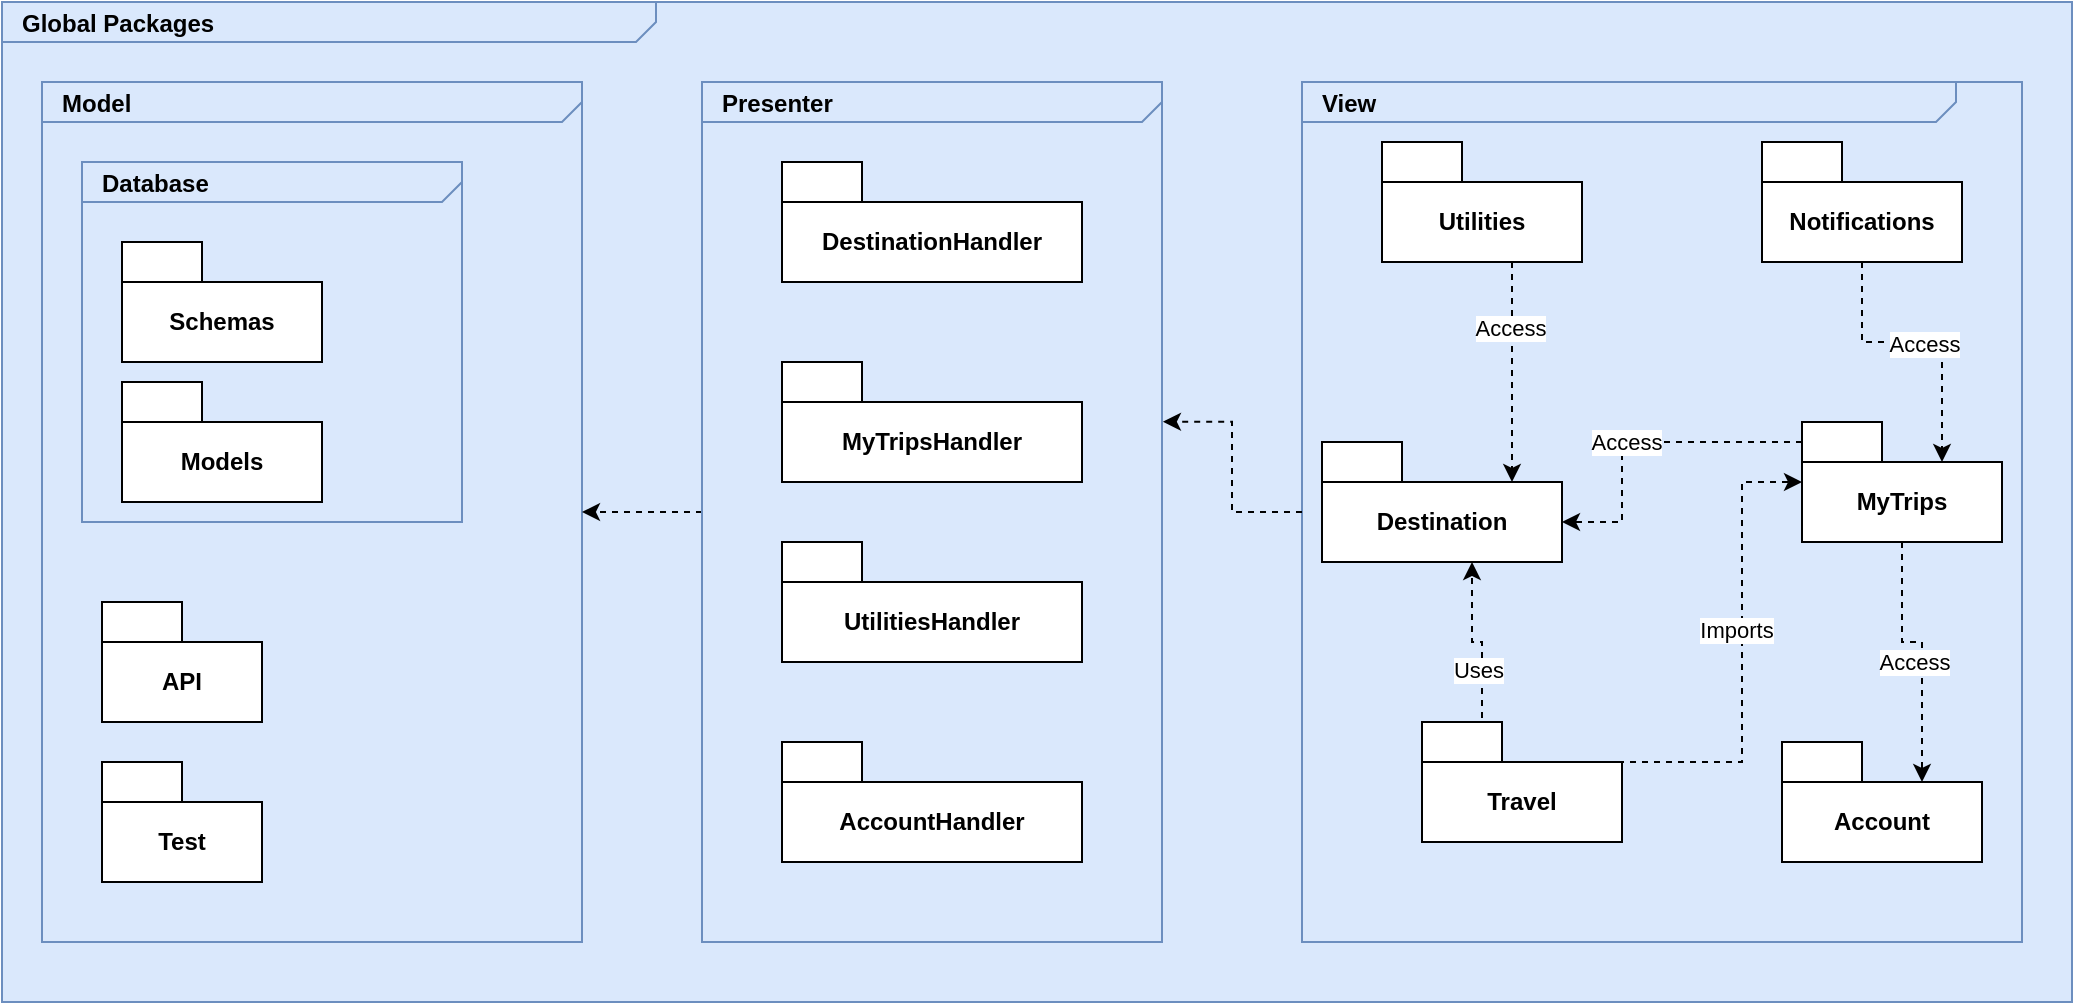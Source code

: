 <mxfile version="26.0.14">
  <diagram name="Page-1" id="929967ad-93f9-6ef4-fab6-5d389245f69c">
    <mxGraphModel dx="1122" dy="752" grid="1" gridSize="10" guides="1" tooltips="1" connect="1" arrows="1" fold="1" page="1" pageScale="1.5" pageWidth="1169" pageHeight="826" background="none" math="0" shadow="0">
      <root>
        <mxCell id="0" style=";html=1;" />
        <mxCell id="1" style=";html=1;" parent="0" />
        <mxCell id="1672d66443f91eb5-1" value="&lt;p style=&quot;margin: 0px ; margin-top: 4px ; margin-left: 10px ; text-align: left&quot;&gt;&lt;b&gt;Global Packages&lt;/b&gt;&lt;/p&gt;" style="html=1;strokeWidth=1;shape=mxgraph.sysml.package;html=1;overflow=fill;whiteSpace=wrap;fillColor=#dae8fc;fontSize=12;align=center;labelX=327.64;strokeColor=#6c8ebf;" parent="1" vertex="1">
          <mxGeometry x="50" y="320" width="1035" height="500" as="geometry" />
        </mxCell>
        <mxCell id="a-KvQM7AsemI5AxW7bN--2" value="&lt;p style=&quot;margin: 0px ; margin-top: 4px ; margin-left: 10px ; text-align: left&quot;&gt;&lt;b&gt;View&lt;/b&gt;&lt;/p&gt;" style="html=1;strokeWidth=1;shape=mxgraph.sysml.package;html=1;overflow=fill;whiteSpace=wrap;fillColor=#dae8fc;fontSize=12;align=center;labelX=327.64;strokeColor=#6c8ebf;" parent="1" vertex="1">
          <mxGeometry x="700" y="360" width="360" height="430" as="geometry" />
        </mxCell>
        <mxCell id="rpGsWSdBKoxRbKyVbrdc-1" value="Destination" style="shape=folder;fontStyle=1;tabWidth=40;tabHeight=20;tabPosition=left;html=1;boundedLbl=1;whiteSpace=wrap;" parent="1" vertex="1">
          <mxGeometry x="710" y="540" width="120" height="60" as="geometry" />
        </mxCell>
        <mxCell id="BwXxmNjcSqASfWeSy7sL-2" style="edgeStyle=orthogonalEdgeStyle;shape=connector;rounded=0;orthogonalLoop=1;jettySize=auto;html=1;dashed=1;strokeColor=default;align=center;verticalAlign=middle;fontFamily=Helvetica;fontSize=11;fontColor=default;labelBackgroundColor=default;endArrow=classic;exitX=0;exitY=0;exitDx=100;exitDy=40;exitPerimeter=0;" parent="1" source="rpGsWSdBKoxRbKyVbrdc-2" target="BwXxmNjcSqASfWeSy7sL-1" edge="1">
          <mxGeometry relative="1" as="geometry">
            <Array as="points">
              <mxPoint x="860" y="700" />
              <mxPoint x="920" y="700" />
              <mxPoint x="920" y="560" />
            </Array>
          </mxGeometry>
        </mxCell>
        <mxCell id="BwXxmNjcSqASfWeSy7sL-3" value="Imports" style="edgeLabel;html=1;align=center;verticalAlign=middle;resizable=0;points=[];fontFamily=Helvetica;fontSize=11;fontColor=default;labelBackgroundColor=default;" parent="BwXxmNjcSqASfWeSy7sL-2" vertex="1" connectable="0">
          <mxGeometry x="0.167" y="3" relative="1" as="geometry">
            <mxPoint as="offset" />
          </mxGeometry>
        </mxCell>
        <mxCell id="BwXxmNjcSqASfWeSy7sL-4" style="edgeStyle=orthogonalEdgeStyle;shape=connector;rounded=0;orthogonalLoop=1;jettySize=auto;html=1;dashed=1;strokeColor=default;align=center;verticalAlign=middle;fontFamily=Helvetica;fontSize=11;fontColor=default;labelBackgroundColor=default;endArrow=classic;exitX=0.3;exitY=0.167;exitDx=0;exitDy=0;exitPerimeter=0;" parent="1" source="rpGsWSdBKoxRbKyVbrdc-2" target="rpGsWSdBKoxRbKyVbrdc-1" edge="1">
          <mxGeometry relative="1" as="geometry">
            <Array as="points">
              <mxPoint x="790" y="640" />
              <mxPoint x="785" y="640" />
            </Array>
          </mxGeometry>
        </mxCell>
        <mxCell id="BwXxmNjcSqASfWeSy7sL-5" value="Uses" style="edgeLabel;html=1;align=center;verticalAlign=middle;resizable=0;points=[];fontFamily=Helvetica;fontSize=11;fontColor=default;labelBackgroundColor=default;" parent="BwXxmNjcSqASfWeSy7sL-4" vertex="1" connectable="0">
          <mxGeometry x="-0.236" y="2" relative="1" as="geometry">
            <mxPoint as="offset" />
          </mxGeometry>
        </mxCell>
        <mxCell id="rpGsWSdBKoxRbKyVbrdc-2" value="Travel" style="shape=folder;fontStyle=1;tabWidth=40;tabHeight=20;tabPosition=left;html=1;boundedLbl=1;whiteSpace=wrap;" parent="1" vertex="1">
          <mxGeometry x="760" y="680" width="100" height="60" as="geometry" />
        </mxCell>
        <mxCell id="EJcxHQBxFqTIvE_ae0N2-4" style="edgeStyle=orthogonalEdgeStyle;shape=connector;rounded=0;orthogonalLoop=1;jettySize=auto;html=1;dashed=1;strokeColor=default;align=center;verticalAlign=middle;fontFamily=Helvetica;fontSize=11;fontColor=default;labelBackgroundColor=default;endArrow=classic;entryX=0;entryY=0;entryDx=70;entryDy=20;entryPerimeter=0;" parent="1" source="BwXxmNjcSqASfWeSy7sL-1" target="a-KvQM7AsemI5AxW7bN--21" edge="1">
          <mxGeometry relative="1" as="geometry" />
        </mxCell>
        <mxCell id="EJcxHQBxFqTIvE_ae0N2-5" value="Access" style="edgeLabel;html=1;align=center;verticalAlign=middle;resizable=0;points=[];fontFamily=Helvetica;fontSize=11;fontColor=default;labelBackgroundColor=default;" parent="EJcxHQBxFqTIvE_ae0N2-4" vertex="1" connectable="0">
          <mxGeometry x="0.076" y="-4" relative="1" as="geometry">
            <mxPoint as="offset" />
          </mxGeometry>
        </mxCell>
        <mxCell id="EJcxHQBxFqTIvE_ae0N2-6" style="edgeStyle=orthogonalEdgeStyle;shape=connector;rounded=0;orthogonalLoop=1;jettySize=auto;html=1;dashed=1;strokeColor=default;align=center;verticalAlign=middle;fontFamily=Helvetica;fontSize=11;fontColor=default;labelBackgroundColor=default;endArrow=classic;entryX=0;entryY=0;entryDx=120;entryDy=40;entryPerimeter=0;" parent="1" source="BwXxmNjcSqASfWeSy7sL-1" target="rpGsWSdBKoxRbKyVbrdc-1" edge="1">
          <mxGeometry relative="1" as="geometry">
            <mxPoint x="805" y="560" as="targetPoint" />
            <Array as="points">
              <mxPoint x="860" y="540" />
              <mxPoint x="860" y="580" />
            </Array>
          </mxGeometry>
        </mxCell>
        <mxCell id="EJcxHQBxFqTIvE_ae0N2-7" value="Access" style="edgeLabel;html=1;align=center;verticalAlign=middle;resizable=0;points=[];fontFamily=Helvetica;fontSize=11;fontColor=default;labelBackgroundColor=default;" parent="EJcxHQBxFqTIvE_ae0N2-6" vertex="1" connectable="0">
          <mxGeometry x="0.123" y="2" relative="1" as="geometry">
            <mxPoint as="offset" />
          </mxGeometry>
        </mxCell>
        <mxCell id="BwXxmNjcSqASfWeSy7sL-1" value="MyTrips" style="shape=folder;fontStyle=1;tabWidth=40;tabHeight=20;tabPosition=left;html=1;boundedLbl=1;whiteSpace=wrap;" parent="1" vertex="1">
          <mxGeometry x="950" y="530" width="100" height="60" as="geometry" />
        </mxCell>
        <mxCell id="BwXxmNjcSqASfWeSy7sL-6" value="Utilities" style="shape=folder;fontStyle=1;tabWidth=40;tabHeight=20;tabPosition=left;html=1;boundedLbl=1;whiteSpace=wrap;" parent="1" vertex="1">
          <mxGeometry x="740" y="390" width="100" height="60" as="geometry" />
        </mxCell>
        <mxCell id="a-KvQM7AsemI5AxW7bN--3" value="&lt;p style=&quot;margin: 0px ; margin-top: 4px ; margin-left: 10px ; text-align: left&quot;&gt;&lt;b&gt;Model&lt;/b&gt;&lt;/p&gt;" style="html=1;strokeWidth=1;shape=mxgraph.sysml.package;html=1;overflow=fill;whiteSpace=wrap;fillColor=#dae8fc;fontSize=12;align=center;labelX=327.64;strokeColor=#6c8ebf;" parent="1" vertex="1">
          <mxGeometry x="70" y="360" width="270" height="430" as="geometry" />
        </mxCell>
        <mxCell id="a-KvQM7AsemI5AxW7bN--4" value="Schemas" style="shape=folder;fontStyle=1;tabWidth=40;tabHeight=20;tabPosition=left;html=1;boundedLbl=1;whiteSpace=wrap;" parent="1" vertex="1">
          <mxGeometry x="110" y="440" width="100" height="60" as="geometry" />
        </mxCell>
        <mxCell id="a-KvQM7AsemI5AxW7bN--6" value="API" style="shape=folder;fontStyle=1;tabWidth=40;tabHeight=20;tabPosition=left;html=1;boundedLbl=1;whiteSpace=wrap;" parent="1" vertex="1">
          <mxGeometry x="100" y="620" width="80" height="60" as="geometry" />
        </mxCell>
        <mxCell id="a-KvQM7AsemI5AxW7bN--8" value="Test" style="shape=folder;fontStyle=1;tabWidth=40;tabHeight=20;tabPosition=left;html=1;boundedLbl=1;whiteSpace=wrap;" parent="1" vertex="1">
          <mxGeometry x="100" y="700" width="80" height="60" as="geometry" />
        </mxCell>
        <mxCell id="a-KvQM7AsemI5AxW7bN--10" value="&lt;p style=&quot;margin: 0px ; margin-top: 4px ; margin-left: 10px ; text-align: left&quot;&gt;&lt;b&gt;Database&lt;/b&gt;&lt;/p&gt;" style="html=1;strokeWidth=1;shape=mxgraph.sysml.package;html=1;overflow=fill;whiteSpace=wrap;fillColor=none;fontSize=12;align=center;labelX=327.64;strokeColor=#6c8ebf;" parent="1" vertex="1">
          <mxGeometry x="90" y="400" width="190" height="180" as="geometry" />
        </mxCell>
        <mxCell id="a-KvQM7AsemI5AxW7bN--12" value="Models" style="shape=folder;fontStyle=1;tabWidth=40;tabHeight=20;tabPosition=left;html=1;boundedLbl=1;whiteSpace=wrap;" parent="1" vertex="1">
          <mxGeometry x="110" y="510" width="100" height="60" as="geometry" />
        </mxCell>
        <mxCell id="a-KvQM7AsemI5AxW7bN--20" style="edgeStyle=orthogonalEdgeStyle;shape=connector;rounded=0;orthogonalLoop=1;jettySize=auto;html=1;dashed=1;strokeColor=default;align=center;verticalAlign=middle;fontFamily=Helvetica;fontSize=11;fontColor=default;labelBackgroundColor=default;endArrow=classic;" parent="1" source="a-KvQM7AsemI5AxW7bN--13" target="a-KvQM7AsemI5AxW7bN--3" edge="1">
          <mxGeometry relative="1" as="geometry" />
        </mxCell>
        <mxCell id="a-KvQM7AsemI5AxW7bN--13" value="&lt;p style=&quot;margin: 0px ; margin-top: 4px ; margin-left: 10px ; text-align: left&quot;&gt;&lt;b&gt;Presenter&lt;/b&gt;&lt;/p&gt;" style="html=1;strokeWidth=1;shape=mxgraph.sysml.package;html=1;overflow=fill;whiteSpace=wrap;fillColor=none;fontSize=12;align=center;labelX=327.64;strokeColor=#6c8ebf;" parent="1" vertex="1">
          <mxGeometry x="400" y="360" width="230" height="430" as="geometry" />
        </mxCell>
        <mxCell id="a-KvQM7AsemI5AxW7bN--15" value="DestinationHandler" style="shape=folder;fontStyle=1;tabWidth=40;tabHeight=20;tabPosition=left;html=1;boundedLbl=1;whiteSpace=wrap;" parent="1" vertex="1">
          <mxGeometry x="440" y="400" width="150" height="60" as="geometry" />
        </mxCell>
        <mxCell id="a-KvQM7AsemI5AxW7bN--17" value="MyTripsHandl&lt;span style=&quot;color: rgba(0, 0, 0, 0); font-family: monospace; font-size: 0px; font-weight: 400; text-align: start; text-wrap-mode: nowrap;&quot;&gt;%3CmxGraphModel%3E%3Croot%3E%3CmxCell%20id%3D%220%22%2F%3E%3CmxCell%20id%3D%221%22%20parent%3D%220%22%2F%3E%3CmxCell%20id%3D%222%22%20value%3D%22DestinationHandler%22%20style%3D%22shape%3Dfolder%3BfontStyle%3D1%3BtabWidth%3D40%3BtabHeight%3D20%3BtabPosition%3Dleft%3Bhtml%3D1%3BboundedLbl%3D1%3BwhiteSpace%3Dwrap%3B%22%20vertex%3D%221%22%20parent%3D%221%22%3E%3CmxGeometry%20x%3D%22440%22%20y%3D%22400%22%20width%3D%22150%22%20height%3D%2260%22%20as%3D%22geometry%22%2F%3E%3C%2FmxCell%3E%3C%2Froot%3E%3C%2FmxGraphModel%3E&lt;/span&gt;er" style="shape=folder;fontStyle=1;tabWidth=40;tabHeight=20;tabPosition=left;html=1;boundedLbl=1;whiteSpace=wrap;" parent="1" vertex="1">
          <mxGeometry x="440" y="500" width="150" height="60" as="geometry" />
        </mxCell>
        <mxCell id="a-KvQM7AsemI5AxW7bN--18" value="UtilitiesHandler" style="shape=folder;fontStyle=1;tabWidth=40;tabHeight=20;tabPosition=left;html=1;boundedLbl=1;whiteSpace=wrap;" parent="1" vertex="1">
          <mxGeometry x="440" y="590" width="150" height="60" as="geometry" />
        </mxCell>
        <mxCell id="a-KvQM7AsemI5AxW7bN--19" style="edgeStyle=orthogonalEdgeStyle;shape=connector;rounded=0;orthogonalLoop=1;jettySize=auto;html=1;exitX=0;exitY=0.5;exitDx=0;exitDy=0;exitPerimeter=0;entryX=1.002;entryY=0.395;entryDx=0;entryDy=0;entryPerimeter=0;dashed=1;strokeColor=default;align=center;verticalAlign=middle;fontFamily=Helvetica;fontSize=11;fontColor=default;labelBackgroundColor=default;endArrow=classic;" parent="1" source="a-KvQM7AsemI5AxW7bN--2" target="a-KvQM7AsemI5AxW7bN--13" edge="1">
          <mxGeometry relative="1" as="geometry" />
        </mxCell>
        <mxCell id="a-KvQM7AsemI5AxW7bN--21" value="Account" style="shape=folder;fontStyle=1;tabWidth=40;tabHeight=20;tabPosition=left;html=1;boundedLbl=1;whiteSpace=wrap;" parent="1" vertex="1">
          <mxGeometry x="940" y="690" width="100" height="60" as="geometry" />
        </mxCell>
        <mxCell id="a-KvQM7AsemI5AxW7bN--22" value="Notifications" style="shape=folder;fontStyle=1;tabWidth=40;tabHeight=20;tabPosition=left;html=1;boundedLbl=1;whiteSpace=wrap;" parent="1" vertex="1">
          <mxGeometry x="930" y="390" width="100" height="60" as="geometry" />
        </mxCell>
        <mxCell id="a-KvQM7AsemI5AxW7bN--25" style="edgeStyle=orthogonalEdgeStyle;shape=connector;rounded=0;orthogonalLoop=1;jettySize=auto;html=1;entryX=0;entryY=0;entryDx=70;entryDy=20;entryPerimeter=0;dashed=1;strokeColor=default;align=center;verticalAlign=middle;fontFamily=Helvetica;fontSize=11;fontColor=default;labelBackgroundColor=default;endArrow=classic;" parent="1" source="a-KvQM7AsemI5AxW7bN--22" target="BwXxmNjcSqASfWeSy7sL-1" edge="1">
          <mxGeometry relative="1" as="geometry" />
        </mxCell>
        <mxCell id="a-KvQM7AsemI5AxW7bN--26" value="Access" style="edgeLabel;html=1;align=center;verticalAlign=middle;resizable=0;points=[];fontFamily=Helvetica;fontSize=11;fontColor=default;labelBackgroundColor=default;" parent="a-KvQM7AsemI5AxW7bN--25" vertex="1" connectable="0">
          <mxGeometry x="0.005" y="-1" relative="1" as="geometry">
            <mxPoint as="offset" />
          </mxGeometry>
        </mxCell>
        <mxCell id="a-KvQM7AsemI5AxW7bN--28" value="AccountHandler" style="shape=folder;fontStyle=1;tabWidth=40;tabHeight=20;tabPosition=left;html=1;boundedLbl=1;whiteSpace=wrap;" parent="1" vertex="1">
          <mxGeometry x="440" y="690" width="150" height="60" as="geometry" />
        </mxCell>
        <mxCell id="EJcxHQBxFqTIvE_ae0N2-8" style="edgeStyle=orthogonalEdgeStyle;shape=connector;rounded=0;orthogonalLoop=1;jettySize=auto;html=1;dashed=1;strokeColor=default;align=center;verticalAlign=middle;fontFamily=Helvetica;fontSize=11;fontColor=default;labelBackgroundColor=default;endArrow=classic;entryX=0;entryY=0;entryDx=95;entryDy=20;entryPerimeter=0;" parent="1" source="BwXxmNjcSqASfWeSy7sL-6" target="rpGsWSdBKoxRbKyVbrdc-1" edge="1">
          <mxGeometry relative="1" as="geometry">
            <mxPoint x="790" y="570" as="targetPoint" />
            <Array as="points">
              <mxPoint x="805" y="470" />
              <mxPoint x="805" y="470" />
            </Array>
          </mxGeometry>
        </mxCell>
        <mxCell id="EJcxHQBxFqTIvE_ae0N2-9" value="Access" style="edgeLabel;html=1;align=center;verticalAlign=middle;resizable=0;points=[];fontFamily=Helvetica;fontSize=11;fontColor=default;labelBackgroundColor=default;" parent="EJcxHQBxFqTIvE_ae0N2-8" vertex="1" connectable="0">
          <mxGeometry x="-0.405" y="-1" relative="1" as="geometry">
            <mxPoint as="offset" />
          </mxGeometry>
        </mxCell>
      </root>
    </mxGraphModel>
  </diagram>
</mxfile>

